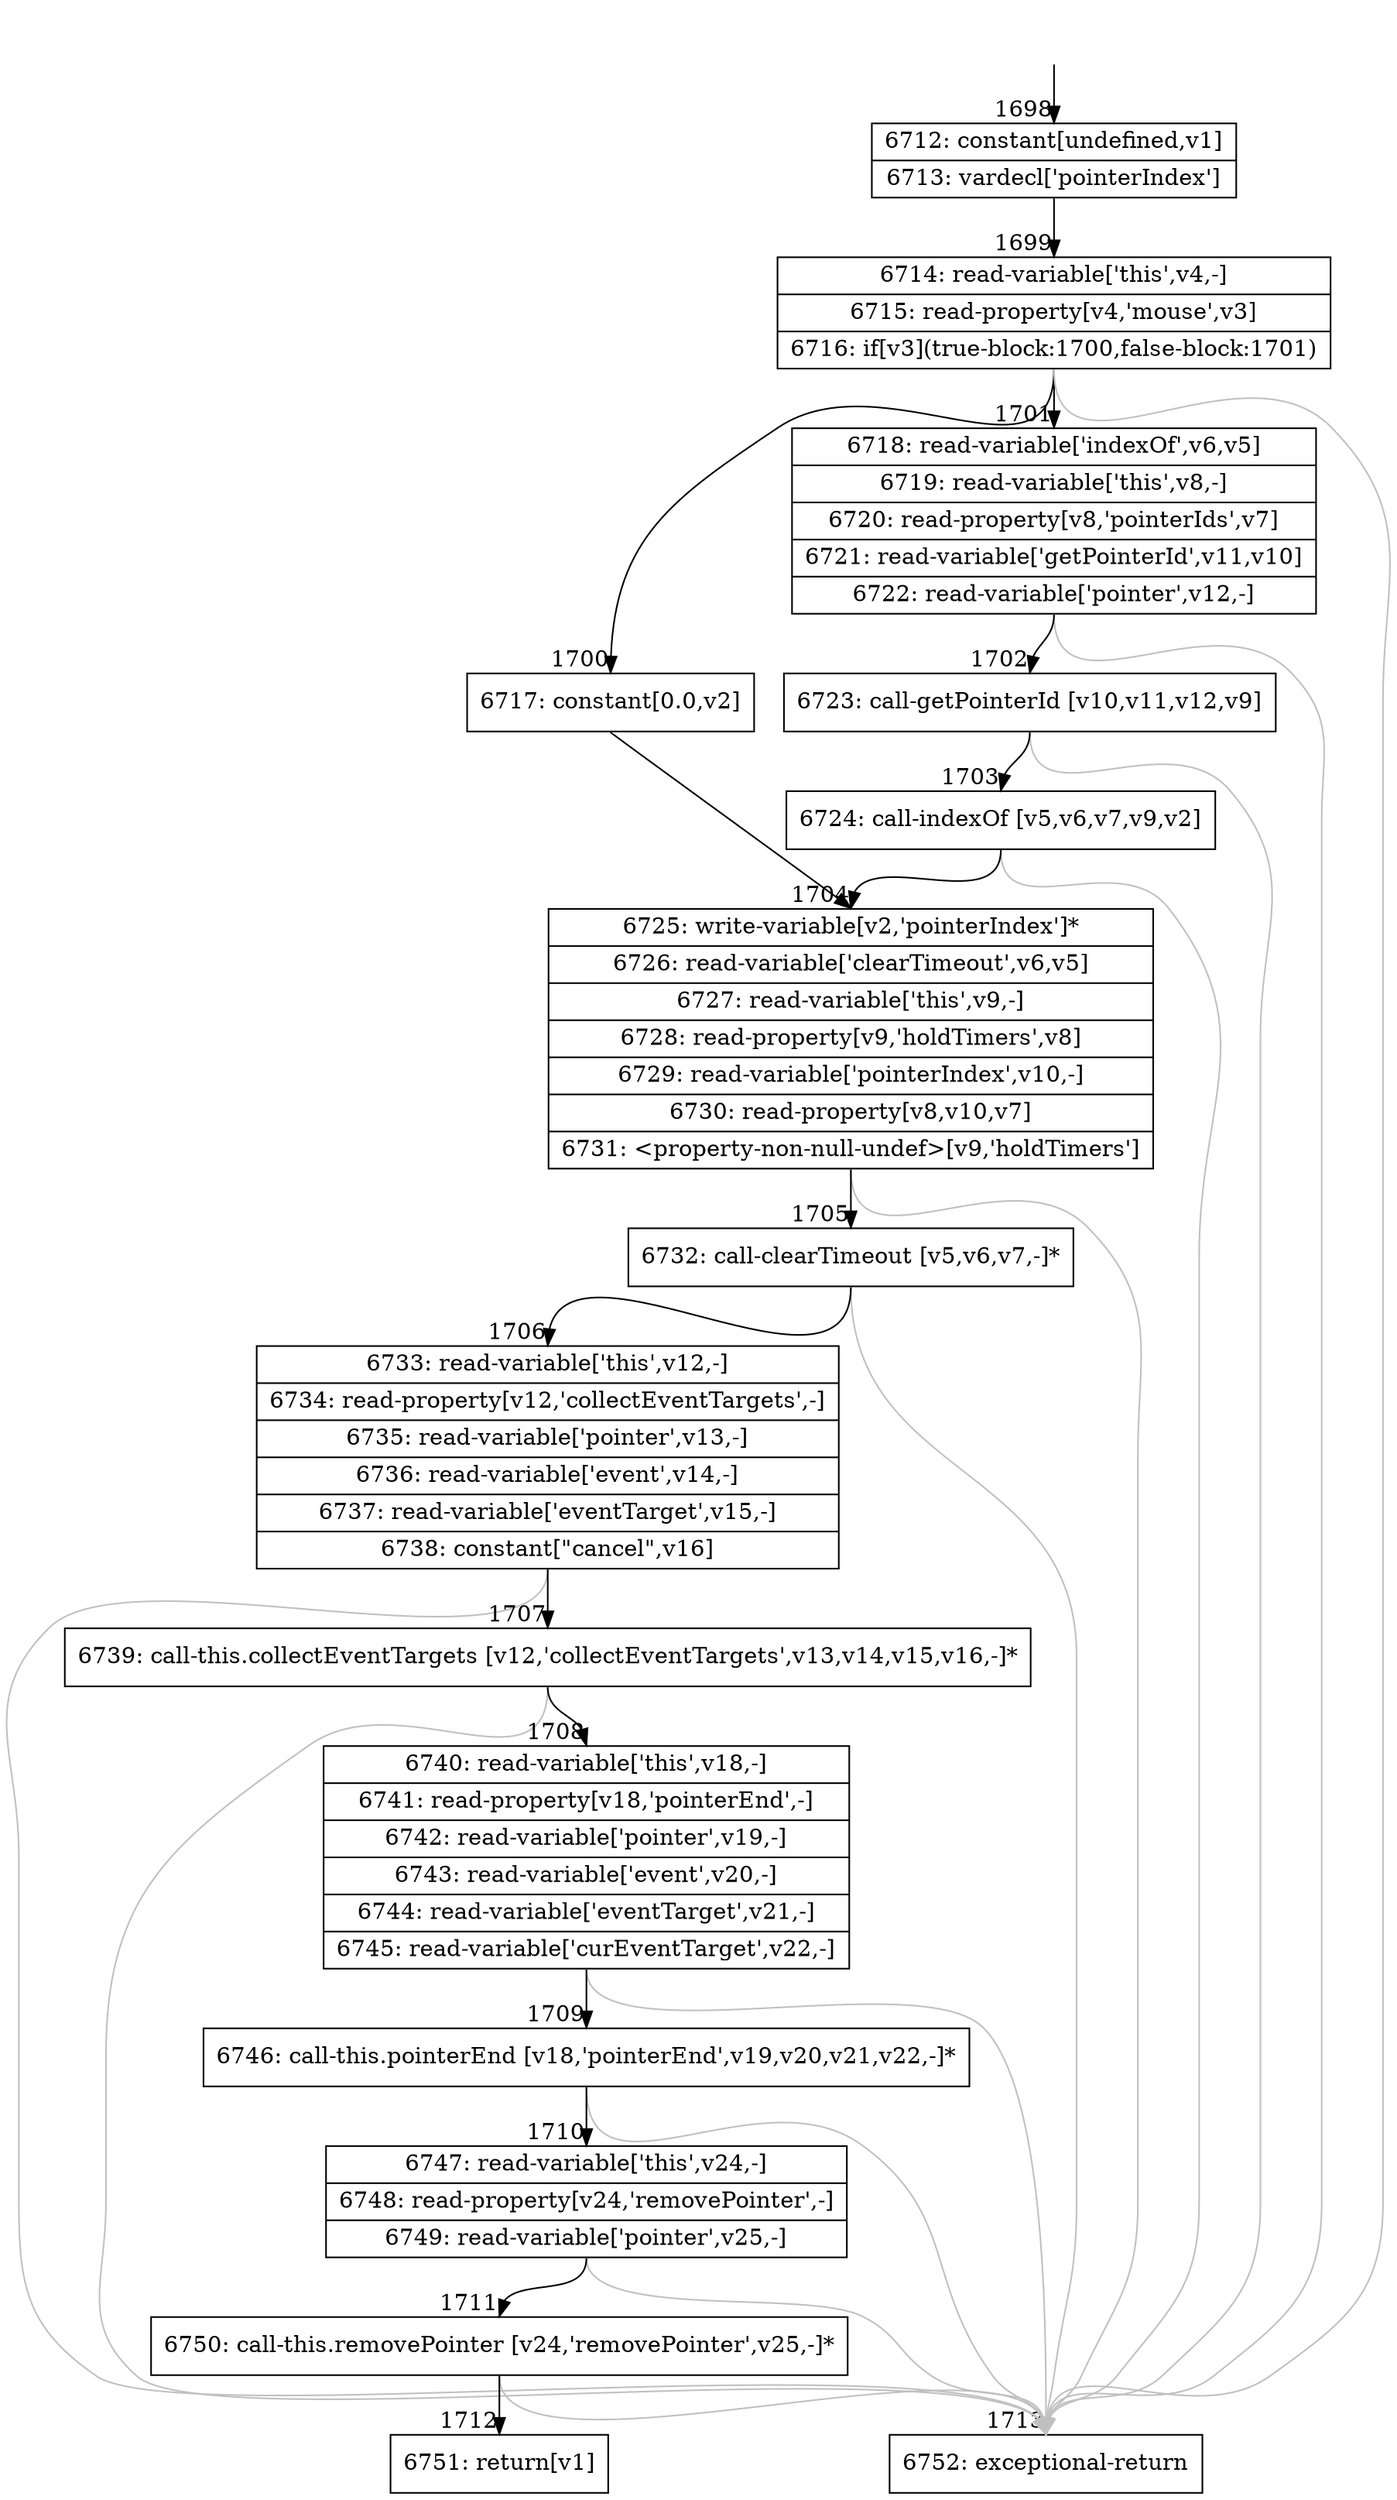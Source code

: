 digraph {
rankdir="TD"
BB_entry86[shape=none,label=""];
BB_entry86 -> BB1698 [tailport=s, headport=n, headlabel="    1698"]
BB1698 [shape=record label="{6712: constant[undefined,v1]|6713: vardecl['pointerIndex']}" ] 
BB1698 -> BB1699 [tailport=s, headport=n, headlabel="      1699"]
BB1699 [shape=record label="{6714: read-variable['this',v4,-]|6715: read-property[v4,'mouse',v3]|6716: if[v3](true-block:1700,false-block:1701)}" ] 
BB1699 -> BB1700 [tailport=s, headport=n, headlabel="      1700"]
BB1699 -> BB1701 [tailport=s, headport=n, headlabel="      1701"]
BB1699 -> BB1713 [tailport=s, headport=n, color=gray, headlabel="      1713"]
BB1700 [shape=record label="{6717: constant[0.0,v2]}" ] 
BB1700 -> BB1704 [tailport=s, headport=n, headlabel="      1704"]
BB1701 [shape=record label="{6718: read-variable['indexOf',v6,v5]|6719: read-variable['this',v8,-]|6720: read-property[v8,'pointerIds',v7]|6721: read-variable['getPointerId',v11,v10]|6722: read-variable['pointer',v12,-]}" ] 
BB1701 -> BB1702 [tailport=s, headport=n, headlabel="      1702"]
BB1701 -> BB1713 [tailport=s, headport=n, color=gray]
BB1702 [shape=record label="{6723: call-getPointerId [v10,v11,v12,v9]}" ] 
BB1702 -> BB1703 [tailport=s, headport=n, headlabel="      1703"]
BB1702 -> BB1713 [tailport=s, headport=n, color=gray]
BB1703 [shape=record label="{6724: call-indexOf [v5,v6,v7,v9,v2]}" ] 
BB1703 -> BB1704 [tailport=s, headport=n]
BB1703 -> BB1713 [tailport=s, headport=n, color=gray]
BB1704 [shape=record label="{6725: write-variable[v2,'pointerIndex']*|6726: read-variable['clearTimeout',v6,v5]|6727: read-variable['this',v9,-]|6728: read-property[v9,'holdTimers',v8]|6729: read-variable['pointerIndex',v10,-]|6730: read-property[v8,v10,v7]|6731: \<property-non-null-undef\>[v9,'holdTimers']}" ] 
BB1704 -> BB1705 [tailport=s, headport=n, headlabel="      1705"]
BB1704 -> BB1713 [tailport=s, headport=n, color=gray]
BB1705 [shape=record label="{6732: call-clearTimeout [v5,v6,v7,-]*}" ] 
BB1705 -> BB1706 [tailport=s, headport=n, headlabel="      1706"]
BB1705 -> BB1713 [tailport=s, headport=n, color=gray]
BB1706 [shape=record label="{6733: read-variable['this',v12,-]|6734: read-property[v12,'collectEventTargets',-]|6735: read-variable['pointer',v13,-]|6736: read-variable['event',v14,-]|6737: read-variable['eventTarget',v15,-]|6738: constant[\"cancel\",v16]}" ] 
BB1706 -> BB1707 [tailport=s, headport=n, headlabel="      1707"]
BB1706 -> BB1713 [tailport=s, headport=n, color=gray]
BB1707 [shape=record label="{6739: call-this.collectEventTargets [v12,'collectEventTargets',v13,v14,v15,v16,-]*}" ] 
BB1707 -> BB1708 [tailport=s, headport=n, headlabel="      1708"]
BB1707 -> BB1713 [tailport=s, headport=n, color=gray]
BB1708 [shape=record label="{6740: read-variable['this',v18,-]|6741: read-property[v18,'pointerEnd',-]|6742: read-variable['pointer',v19,-]|6743: read-variable['event',v20,-]|6744: read-variable['eventTarget',v21,-]|6745: read-variable['curEventTarget',v22,-]}" ] 
BB1708 -> BB1709 [tailport=s, headport=n, headlabel="      1709"]
BB1708 -> BB1713 [tailport=s, headport=n, color=gray]
BB1709 [shape=record label="{6746: call-this.pointerEnd [v18,'pointerEnd',v19,v20,v21,v22,-]*}" ] 
BB1709 -> BB1710 [tailport=s, headport=n, headlabel="      1710"]
BB1709 -> BB1713 [tailport=s, headport=n, color=gray]
BB1710 [shape=record label="{6747: read-variable['this',v24,-]|6748: read-property[v24,'removePointer',-]|6749: read-variable['pointer',v25,-]}" ] 
BB1710 -> BB1711 [tailport=s, headport=n, headlabel="      1711"]
BB1710 -> BB1713 [tailport=s, headport=n, color=gray]
BB1711 [shape=record label="{6750: call-this.removePointer [v24,'removePointer',v25,-]*}" ] 
BB1711 -> BB1712 [tailport=s, headport=n, headlabel="      1712"]
BB1711 -> BB1713 [tailport=s, headport=n, color=gray]
BB1712 [shape=record label="{6751: return[v1]}" ] 
BB1713 [shape=record label="{6752: exceptional-return}" ] 
//#$~ 2157
}

